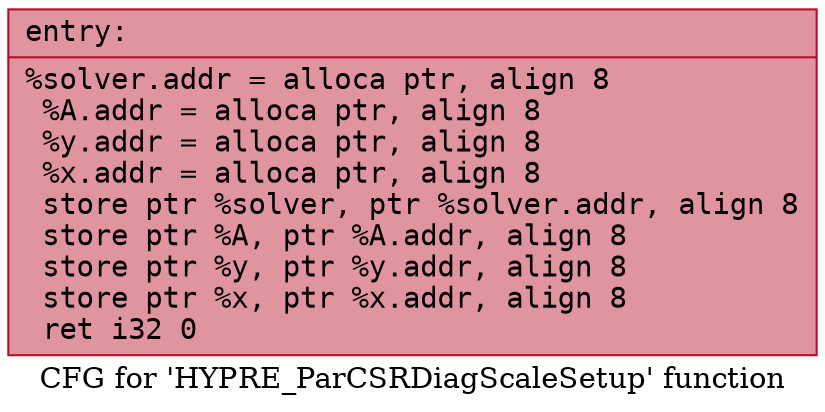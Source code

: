 digraph "CFG for 'HYPRE_ParCSRDiagScaleSetup' function" {
	label="CFG for 'HYPRE_ParCSRDiagScaleSetup' function";

	Node0x55f91b63dda0 [shape=record,color="#b70d28ff", style=filled, fillcolor="#b70d2870" fontname="Courier",label="{entry:\l|  %solver.addr = alloca ptr, align 8\l  %A.addr = alloca ptr, align 8\l  %y.addr = alloca ptr, align 8\l  %x.addr = alloca ptr, align 8\l  store ptr %solver, ptr %solver.addr, align 8\l  store ptr %A, ptr %A.addr, align 8\l  store ptr %y, ptr %y.addr, align 8\l  store ptr %x, ptr %x.addr, align 8\l  ret i32 0\l}"];
}
